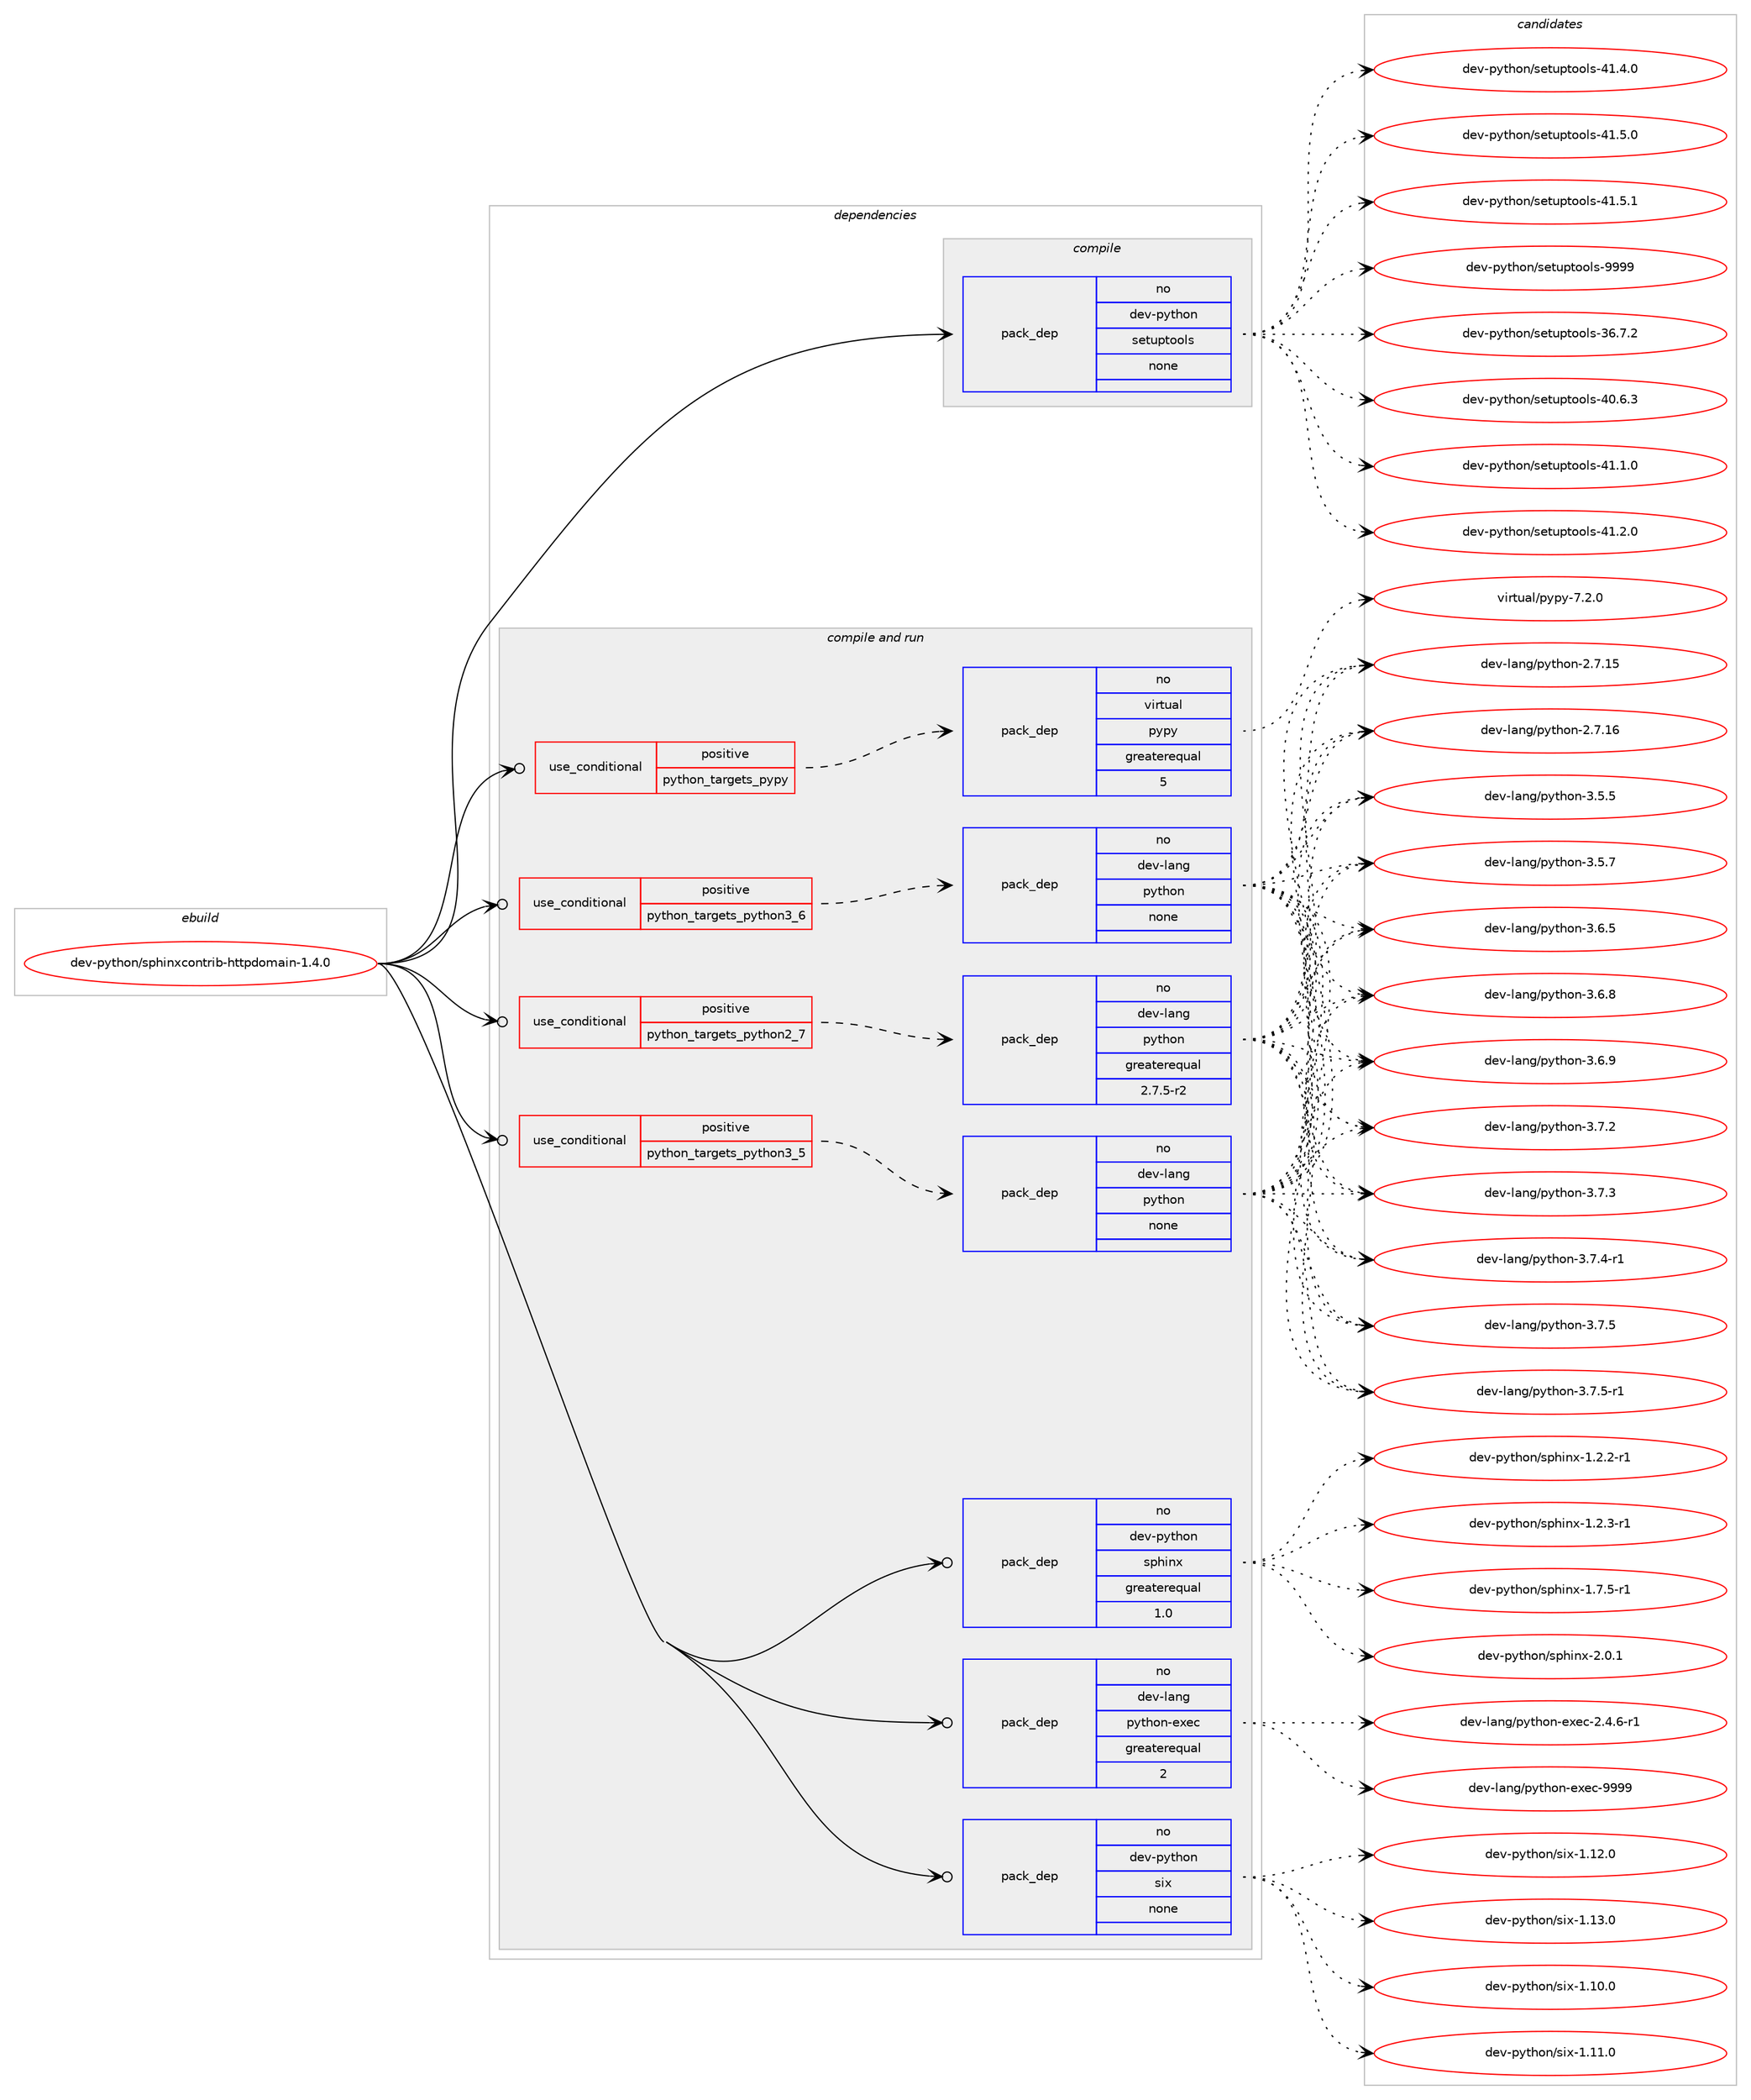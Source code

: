 digraph prolog {

# *************
# Graph options
# *************

newrank=true;
concentrate=true;
compound=true;
graph [rankdir=LR,fontname=Helvetica,fontsize=10,ranksep=1.5];#, ranksep=2.5, nodesep=0.2];
edge  [arrowhead=vee];
node  [fontname=Helvetica,fontsize=10];

# **********
# The ebuild
# **********

subgraph cluster_leftcol {
color=gray;
rank=same;
label=<<i>ebuild</i>>;
id [label="dev-python/sphinxcontrib-httpdomain-1.4.0", color=red, width=4, href="../dev-python/sphinxcontrib-httpdomain-1.4.0.svg"];
}

# ****************
# The dependencies
# ****************

subgraph cluster_midcol {
color=gray;
label=<<i>dependencies</i>>;
subgraph cluster_compile {
fillcolor="#eeeeee";
style=filled;
label=<<i>compile</i>>;
subgraph pack476778 {
dependency638412 [label=<<TABLE BORDER="0" CELLBORDER="1" CELLSPACING="0" CELLPADDING="4" WIDTH="220"><TR><TD ROWSPAN="6" CELLPADDING="30">pack_dep</TD></TR><TR><TD WIDTH="110">no</TD></TR><TR><TD>dev-python</TD></TR><TR><TD>setuptools</TD></TR><TR><TD>none</TD></TR><TR><TD></TD></TR></TABLE>>, shape=none, color=blue];
}
id:e -> dependency638412:w [weight=20,style="solid",arrowhead="vee"];
}
subgraph cluster_compileandrun {
fillcolor="#eeeeee";
style=filled;
label=<<i>compile and run</i>>;
subgraph cond149753 {
dependency638413 [label=<<TABLE BORDER="0" CELLBORDER="1" CELLSPACING="0" CELLPADDING="4"><TR><TD ROWSPAN="3" CELLPADDING="10">use_conditional</TD></TR><TR><TD>positive</TD></TR><TR><TD>python_targets_pypy</TD></TR></TABLE>>, shape=none, color=red];
subgraph pack476779 {
dependency638414 [label=<<TABLE BORDER="0" CELLBORDER="1" CELLSPACING="0" CELLPADDING="4" WIDTH="220"><TR><TD ROWSPAN="6" CELLPADDING="30">pack_dep</TD></TR><TR><TD WIDTH="110">no</TD></TR><TR><TD>virtual</TD></TR><TR><TD>pypy</TD></TR><TR><TD>greaterequal</TD></TR><TR><TD>5</TD></TR></TABLE>>, shape=none, color=blue];
}
dependency638413:e -> dependency638414:w [weight=20,style="dashed",arrowhead="vee"];
}
id:e -> dependency638413:w [weight=20,style="solid",arrowhead="odotvee"];
subgraph cond149754 {
dependency638415 [label=<<TABLE BORDER="0" CELLBORDER="1" CELLSPACING="0" CELLPADDING="4"><TR><TD ROWSPAN="3" CELLPADDING="10">use_conditional</TD></TR><TR><TD>positive</TD></TR><TR><TD>python_targets_python2_7</TD></TR></TABLE>>, shape=none, color=red];
subgraph pack476780 {
dependency638416 [label=<<TABLE BORDER="0" CELLBORDER="1" CELLSPACING="0" CELLPADDING="4" WIDTH="220"><TR><TD ROWSPAN="6" CELLPADDING="30">pack_dep</TD></TR><TR><TD WIDTH="110">no</TD></TR><TR><TD>dev-lang</TD></TR><TR><TD>python</TD></TR><TR><TD>greaterequal</TD></TR><TR><TD>2.7.5-r2</TD></TR></TABLE>>, shape=none, color=blue];
}
dependency638415:e -> dependency638416:w [weight=20,style="dashed",arrowhead="vee"];
}
id:e -> dependency638415:w [weight=20,style="solid",arrowhead="odotvee"];
subgraph cond149755 {
dependency638417 [label=<<TABLE BORDER="0" CELLBORDER="1" CELLSPACING="0" CELLPADDING="4"><TR><TD ROWSPAN="3" CELLPADDING="10">use_conditional</TD></TR><TR><TD>positive</TD></TR><TR><TD>python_targets_python3_5</TD></TR></TABLE>>, shape=none, color=red];
subgraph pack476781 {
dependency638418 [label=<<TABLE BORDER="0" CELLBORDER="1" CELLSPACING="0" CELLPADDING="4" WIDTH="220"><TR><TD ROWSPAN="6" CELLPADDING="30">pack_dep</TD></TR><TR><TD WIDTH="110">no</TD></TR><TR><TD>dev-lang</TD></TR><TR><TD>python</TD></TR><TR><TD>none</TD></TR><TR><TD></TD></TR></TABLE>>, shape=none, color=blue];
}
dependency638417:e -> dependency638418:w [weight=20,style="dashed",arrowhead="vee"];
}
id:e -> dependency638417:w [weight=20,style="solid",arrowhead="odotvee"];
subgraph cond149756 {
dependency638419 [label=<<TABLE BORDER="0" CELLBORDER="1" CELLSPACING="0" CELLPADDING="4"><TR><TD ROWSPAN="3" CELLPADDING="10">use_conditional</TD></TR><TR><TD>positive</TD></TR><TR><TD>python_targets_python3_6</TD></TR></TABLE>>, shape=none, color=red];
subgraph pack476782 {
dependency638420 [label=<<TABLE BORDER="0" CELLBORDER="1" CELLSPACING="0" CELLPADDING="4" WIDTH="220"><TR><TD ROWSPAN="6" CELLPADDING="30">pack_dep</TD></TR><TR><TD WIDTH="110">no</TD></TR><TR><TD>dev-lang</TD></TR><TR><TD>python</TD></TR><TR><TD>none</TD></TR><TR><TD></TD></TR></TABLE>>, shape=none, color=blue];
}
dependency638419:e -> dependency638420:w [weight=20,style="dashed",arrowhead="vee"];
}
id:e -> dependency638419:w [weight=20,style="solid",arrowhead="odotvee"];
subgraph pack476783 {
dependency638421 [label=<<TABLE BORDER="0" CELLBORDER="1" CELLSPACING="0" CELLPADDING="4" WIDTH="220"><TR><TD ROWSPAN="6" CELLPADDING="30">pack_dep</TD></TR><TR><TD WIDTH="110">no</TD></TR><TR><TD>dev-lang</TD></TR><TR><TD>python-exec</TD></TR><TR><TD>greaterequal</TD></TR><TR><TD>2</TD></TR></TABLE>>, shape=none, color=blue];
}
id:e -> dependency638421:w [weight=20,style="solid",arrowhead="odotvee"];
subgraph pack476784 {
dependency638422 [label=<<TABLE BORDER="0" CELLBORDER="1" CELLSPACING="0" CELLPADDING="4" WIDTH="220"><TR><TD ROWSPAN="6" CELLPADDING="30">pack_dep</TD></TR><TR><TD WIDTH="110">no</TD></TR><TR><TD>dev-python</TD></TR><TR><TD>six</TD></TR><TR><TD>none</TD></TR><TR><TD></TD></TR></TABLE>>, shape=none, color=blue];
}
id:e -> dependency638422:w [weight=20,style="solid",arrowhead="odotvee"];
subgraph pack476785 {
dependency638423 [label=<<TABLE BORDER="0" CELLBORDER="1" CELLSPACING="0" CELLPADDING="4" WIDTH="220"><TR><TD ROWSPAN="6" CELLPADDING="30">pack_dep</TD></TR><TR><TD WIDTH="110">no</TD></TR><TR><TD>dev-python</TD></TR><TR><TD>sphinx</TD></TR><TR><TD>greaterequal</TD></TR><TR><TD>1.0</TD></TR></TABLE>>, shape=none, color=blue];
}
id:e -> dependency638423:w [weight=20,style="solid",arrowhead="odotvee"];
}
subgraph cluster_run {
fillcolor="#eeeeee";
style=filled;
label=<<i>run</i>>;
}
}

# **************
# The candidates
# **************

subgraph cluster_choices {
rank=same;
color=gray;
label=<<i>candidates</i>>;

subgraph choice476778 {
color=black;
nodesep=1;
choice100101118451121211161041111104711510111611711211611111110811545515446554650 [label="dev-python/setuptools-36.7.2", color=red, width=4,href="../dev-python/setuptools-36.7.2.svg"];
choice100101118451121211161041111104711510111611711211611111110811545524846544651 [label="dev-python/setuptools-40.6.3", color=red, width=4,href="../dev-python/setuptools-40.6.3.svg"];
choice100101118451121211161041111104711510111611711211611111110811545524946494648 [label="dev-python/setuptools-41.1.0", color=red, width=4,href="../dev-python/setuptools-41.1.0.svg"];
choice100101118451121211161041111104711510111611711211611111110811545524946504648 [label="dev-python/setuptools-41.2.0", color=red, width=4,href="../dev-python/setuptools-41.2.0.svg"];
choice100101118451121211161041111104711510111611711211611111110811545524946524648 [label="dev-python/setuptools-41.4.0", color=red, width=4,href="../dev-python/setuptools-41.4.0.svg"];
choice100101118451121211161041111104711510111611711211611111110811545524946534648 [label="dev-python/setuptools-41.5.0", color=red, width=4,href="../dev-python/setuptools-41.5.0.svg"];
choice100101118451121211161041111104711510111611711211611111110811545524946534649 [label="dev-python/setuptools-41.5.1", color=red, width=4,href="../dev-python/setuptools-41.5.1.svg"];
choice10010111845112121116104111110471151011161171121161111111081154557575757 [label="dev-python/setuptools-9999", color=red, width=4,href="../dev-python/setuptools-9999.svg"];
dependency638412:e -> choice100101118451121211161041111104711510111611711211611111110811545515446554650:w [style=dotted,weight="100"];
dependency638412:e -> choice100101118451121211161041111104711510111611711211611111110811545524846544651:w [style=dotted,weight="100"];
dependency638412:e -> choice100101118451121211161041111104711510111611711211611111110811545524946494648:w [style=dotted,weight="100"];
dependency638412:e -> choice100101118451121211161041111104711510111611711211611111110811545524946504648:w [style=dotted,weight="100"];
dependency638412:e -> choice100101118451121211161041111104711510111611711211611111110811545524946524648:w [style=dotted,weight="100"];
dependency638412:e -> choice100101118451121211161041111104711510111611711211611111110811545524946534648:w [style=dotted,weight="100"];
dependency638412:e -> choice100101118451121211161041111104711510111611711211611111110811545524946534649:w [style=dotted,weight="100"];
dependency638412:e -> choice10010111845112121116104111110471151011161171121161111111081154557575757:w [style=dotted,weight="100"];
}
subgraph choice476779 {
color=black;
nodesep=1;
choice1181051141161179710847112121112121455546504648 [label="virtual/pypy-7.2.0", color=red, width=4,href="../virtual/pypy-7.2.0.svg"];
dependency638414:e -> choice1181051141161179710847112121112121455546504648:w [style=dotted,weight="100"];
}
subgraph choice476780 {
color=black;
nodesep=1;
choice10010111845108971101034711212111610411111045504655464953 [label="dev-lang/python-2.7.15", color=red, width=4,href="../dev-lang/python-2.7.15.svg"];
choice10010111845108971101034711212111610411111045504655464954 [label="dev-lang/python-2.7.16", color=red, width=4,href="../dev-lang/python-2.7.16.svg"];
choice100101118451089711010347112121116104111110455146534653 [label="dev-lang/python-3.5.5", color=red, width=4,href="../dev-lang/python-3.5.5.svg"];
choice100101118451089711010347112121116104111110455146534655 [label="dev-lang/python-3.5.7", color=red, width=4,href="../dev-lang/python-3.5.7.svg"];
choice100101118451089711010347112121116104111110455146544653 [label="dev-lang/python-3.6.5", color=red, width=4,href="../dev-lang/python-3.6.5.svg"];
choice100101118451089711010347112121116104111110455146544656 [label="dev-lang/python-3.6.8", color=red, width=4,href="../dev-lang/python-3.6.8.svg"];
choice100101118451089711010347112121116104111110455146544657 [label="dev-lang/python-3.6.9", color=red, width=4,href="../dev-lang/python-3.6.9.svg"];
choice100101118451089711010347112121116104111110455146554650 [label="dev-lang/python-3.7.2", color=red, width=4,href="../dev-lang/python-3.7.2.svg"];
choice100101118451089711010347112121116104111110455146554651 [label="dev-lang/python-3.7.3", color=red, width=4,href="../dev-lang/python-3.7.3.svg"];
choice1001011184510897110103471121211161041111104551465546524511449 [label="dev-lang/python-3.7.4-r1", color=red, width=4,href="../dev-lang/python-3.7.4-r1.svg"];
choice100101118451089711010347112121116104111110455146554653 [label="dev-lang/python-3.7.5", color=red, width=4,href="../dev-lang/python-3.7.5.svg"];
choice1001011184510897110103471121211161041111104551465546534511449 [label="dev-lang/python-3.7.5-r1", color=red, width=4,href="../dev-lang/python-3.7.5-r1.svg"];
dependency638416:e -> choice10010111845108971101034711212111610411111045504655464953:w [style=dotted,weight="100"];
dependency638416:e -> choice10010111845108971101034711212111610411111045504655464954:w [style=dotted,weight="100"];
dependency638416:e -> choice100101118451089711010347112121116104111110455146534653:w [style=dotted,weight="100"];
dependency638416:e -> choice100101118451089711010347112121116104111110455146534655:w [style=dotted,weight="100"];
dependency638416:e -> choice100101118451089711010347112121116104111110455146544653:w [style=dotted,weight="100"];
dependency638416:e -> choice100101118451089711010347112121116104111110455146544656:w [style=dotted,weight="100"];
dependency638416:e -> choice100101118451089711010347112121116104111110455146544657:w [style=dotted,weight="100"];
dependency638416:e -> choice100101118451089711010347112121116104111110455146554650:w [style=dotted,weight="100"];
dependency638416:e -> choice100101118451089711010347112121116104111110455146554651:w [style=dotted,weight="100"];
dependency638416:e -> choice1001011184510897110103471121211161041111104551465546524511449:w [style=dotted,weight="100"];
dependency638416:e -> choice100101118451089711010347112121116104111110455146554653:w [style=dotted,weight="100"];
dependency638416:e -> choice1001011184510897110103471121211161041111104551465546534511449:w [style=dotted,weight="100"];
}
subgraph choice476781 {
color=black;
nodesep=1;
choice10010111845108971101034711212111610411111045504655464953 [label="dev-lang/python-2.7.15", color=red, width=4,href="../dev-lang/python-2.7.15.svg"];
choice10010111845108971101034711212111610411111045504655464954 [label="dev-lang/python-2.7.16", color=red, width=4,href="../dev-lang/python-2.7.16.svg"];
choice100101118451089711010347112121116104111110455146534653 [label="dev-lang/python-3.5.5", color=red, width=4,href="../dev-lang/python-3.5.5.svg"];
choice100101118451089711010347112121116104111110455146534655 [label="dev-lang/python-3.5.7", color=red, width=4,href="../dev-lang/python-3.5.7.svg"];
choice100101118451089711010347112121116104111110455146544653 [label="dev-lang/python-3.6.5", color=red, width=4,href="../dev-lang/python-3.6.5.svg"];
choice100101118451089711010347112121116104111110455146544656 [label="dev-lang/python-3.6.8", color=red, width=4,href="../dev-lang/python-3.6.8.svg"];
choice100101118451089711010347112121116104111110455146544657 [label="dev-lang/python-3.6.9", color=red, width=4,href="../dev-lang/python-3.6.9.svg"];
choice100101118451089711010347112121116104111110455146554650 [label="dev-lang/python-3.7.2", color=red, width=4,href="../dev-lang/python-3.7.2.svg"];
choice100101118451089711010347112121116104111110455146554651 [label="dev-lang/python-3.7.3", color=red, width=4,href="../dev-lang/python-3.7.3.svg"];
choice1001011184510897110103471121211161041111104551465546524511449 [label="dev-lang/python-3.7.4-r1", color=red, width=4,href="../dev-lang/python-3.7.4-r1.svg"];
choice100101118451089711010347112121116104111110455146554653 [label="dev-lang/python-3.7.5", color=red, width=4,href="../dev-lang/python-3.7.5.svg"];
choice1001011184510897110103471121211161041111104551465546534511449 [label="dev-lang/python-3.7.5-r1", color=red, width=4,href="../dev-lang/python-3.7.5-r1.svg"];
dependency638418:e -> choice10010111845108971101034711212111610411111045504655464953:w [style=dotted,weight="100"];
dependency638418:e -> choice10010111845108971101034711212111610411111045504655464954:w [style=dotted,weight="100"];
dependency638418:e -> choice100101118451089711010347112121116104111110455146534653:w [style=dotted,weight="100"];
dependency638418:e -> choice100101118451089711010347112121116104111110455146534655:w [style=dotted,weight="100"];
dependency638418:e -> choice100101118451089711010347112121116104111110455146544653:w [style=dotted,weight="100"];
dependency638418:e -> choice100101118451089711010347112121116104111110455146544656:w [style=dotted,weight="100"];
dependency638418:e -> choice100101118451089711010347112121116104111110455146544657:w [style=dotted,weight="100"];
dependency638418:e -> choice100101118451089711010347112121116104111110455146554650:w [style=dotted,weight="100"];
dependency638418:e -> choice100101118451089711010347112121116104111110455146554651:w [style=dotted,weight="100"];
dependency638418:e -> choice1001011184510897110103471121211161041111104551465546524511449:w [style=dotted,weight="100"];
dependency638418:e -> choice100101118451089711010347112121116104111110455146554653:w [style=dotted,weight="100"];
dependency638418:e -> choice1001011184510897110103471121211161041111104551465546534511449:w [style=dotted,weight="100"];
}
subgraph choice476782 {
color=black;
nodesep=1;
choice10010111845108971101034711212111610411111045504655464953 [label="dev-lang/python-2.7.15", color=red, width=4,href="../dev-lang/python-2.7.15.svg"];
choice10010111845108971101034711212111610411111045504655464954 [label="dev-lang/python-2.7.16", color=red, width=4,href="../dev-lang/python-2.7.16.svg"];
choice100101118451089711010347112121116104111110455146534653 [label="dev-lang/python-3.5.5", color=red, width=4,href="../dev-lang/python-3.5.5.svg"];
choice100101118451089711010347112121116104111110455146534655 [label="dev-lang/python-3.5.7", color=red, width=4,href="../dev-lang/python-3.5.7.svg"];
choice100101118451089711010347112121116104111110455146544653 [label="dev-lang/python-3.6.5", color=red, width=4,href="../dev-lang/python-3.6.5.svg"];
choice100101118451089711010347112121116104111110455146544656 [label="dev-lang/python-3.6.8", color=red, width=4,href="../dev-lang/python-3.6.8.svg"];
choice100101118451089711010347112121116104111110455146544657 [label="dev-lang/python-3.6.9", color=red, width=4,href="../dev-lang/python-3.6.9.svg"];
choice100101118451089711010347112121116104111110455146554650 [label="dev-lang/python-3.7.2", color=red, width=4,href="../dev-lang/python-3.7.2.svg"];
choice100101118451089711010347112121116104111110455146554651 [label="dev-lang/python-3.7.3", color=red, width=4,href="../dev-lang/python-3.7.3.svg"];
choice1001011184510897110103471121211161041111104551465546524511449 [label="dev-lang/python-3.7.4-r1", color=red, width=4,href="../dev-lang/python-3.7.4-r1.svg"];
choice100101118451089711010347112121116104111110455146554653 [label="dev-lang/python-3.7.5", color=red, width=4,href="../dev-lang/python-3.7.5.svg"];
choice1001011184510897110103471121211161041111104551465546534511449 [label="dev-lang/python-3.7.5-r1", color=red, width=4,href="../dev-lang/python-3.7.5-r1.svg"];
dependency638420:e -> choice10010111845108971101034711212111610411111045504655464953:w [style=dotted,weight="100"];
dependency638420:e -> choice10010111845108971101034711212111610411111045504655464954:w [style=dotted,weight="100"];
dependency638420:e -> choice100101118451089711010347112121116104111110455146534653:w [style=dotted,weight="100"];
dependency638420:e -> choice100101118451089711010347112121116104111110455146534655:w [style=dotted,weight="100"];
dependency638420:e -> choice100101118451089711010347112121116104111110455146544653:w [style=dotted,weight="100"];
dependency638420:e -> choice100101118451089711010347112121116104111110455146544656:w [style=dotted,weight="100"];
dependency638420:e -> choice100101118451089711010347112121116104111110455146544657:w [style=dotted,weight="100"];
dependency638420:e -> choice100101118451089711010347112121116104111110455146554650:w [style=dotted,weight="100"];
dependency638420:e -> choice100101118451089711010347112121116104111110455146554651:w [style=dotted,weight="100"];
dependency638420:e -> choice1001011184510897110103471121211161041111104551465546524511449:w [style=dotted,weight="100"];
dependency638420:e -> choice100101118451089711010347112121116104111110455146554653:w [style=dotted,weight="100"];
dependency638420:e -> choice1001011184510897110103471121211161041111104551465546534511449:w [style=dotted,weight="100"];
}
subgraph choice476783 {
color=black;
nodesep=1;
choice10010111845108971101034711212111610411111045101120101994550465246544511449 [label="dev-lang/python-exec-2.4.6-r1", color=red, width=4,href="../dev-lang/python-exec-2.4.6-r1.svg"];
choice10010111845108971101034711212111610411111045101120101994557575757 [label="dev-lang/python-exec-9999", color=red, width=4,href="../dev-lang/python-exec-9999.svg"];
dependency638421:e -> choice10010111845108971101034711212111610411111045101120101994550465246544511449:w [style=dotted,weight="100"];
dependency638421:e -> choice10010111845108971101034711212111610411111045101120101994557575757:w [style=dotted,weight="100"];
}
subgraph choice476784 {
color=black;
nodesep=1;
choice100101118451121211161041111104711510512045494649484648 [label="dev-python/six-1.10.0", color=red, width=4,href="../dev-python/six-1.10.0.svg"];
choice100101118451121211161041111104711510512045494649494648 [label="dev-python/six-1.11.0", color=red, width=4,href="../dev-python/six-1.11.0.svg"];
choice100101118451121211161041111104711510512045494649504648 [label="dev-python/six-1.12.0", color=red, width=4,href="../dev-python/six-1.12.0.svg"];
choice100101118451121211161041111104711510512045494649514648 [label="dev-python/six-1.13.0", color=red, width=4,href="../dev-python/six-1.13.0.svg"];
dependency638422:e -> choice100101118451121211161041111104711510512045494649484648:w [style=dotted,weight="100"];
dependency638422:e -> choice100101118451121211161041111104711510512045494649494648:w [style=dotted,weight="100"];
dependency638422:e -> choice100101118451121211161041111104711510512045494649504648:w [style=dotted,weight="100"];
dependency638422:e -> choice100101118451121211161041111104711510512045494649514648:w [style=dotted,weight="100"];
}
subgraph choice476785 {
color=black;
nodesep=1;
choice10010111845112121116104111110471151121041051101204549465046504511449 [label="dev-python/sphinx-1.2.2-r1", color=red, width=4,href="../dev-python/sphinx-1.2.2-r1.svg"];
choice10010111845112121116104111110471151121041051101204549465046514511449 [label="dev-python/sphinx-1.2.3-r1", color=red, width=4,href="../dev-python/sphinx-1.2.3-r1.svg"];
choice10010111845112121116104111110471151121041051101204549465546534511449 [label="dev-python/sphinx-1.7.5-r1", color=red, width=4,href="../dev-python/sphinx-1.7.5-r1.svg"];
choice1001011184511212111610411111047115112104105110120455046484649 [label="dev-python/sphinx-2.0.1", color=red, width=4,href="../dev-python/sphinx-2.0.1.svg"];
dependency638423:e -> choice10010111845112121116104111110471151121041051101204549465046504511449:w [style=dotted,weight="100"];
dependency638423:e -> choice10010111845112121116104111110471151121041051101204549465046514511449:w [style=dotted,weight="100"];
dependency638423:e -> choice10010111845112121116104111110471151121041051101204549465546534511449:w [style=dotted,weight="100"];
dependency638423:e -> choice1001011184511212111610411111047115112104105110120455046484649:w [style=dotted,weight="100"];
}
}

}
